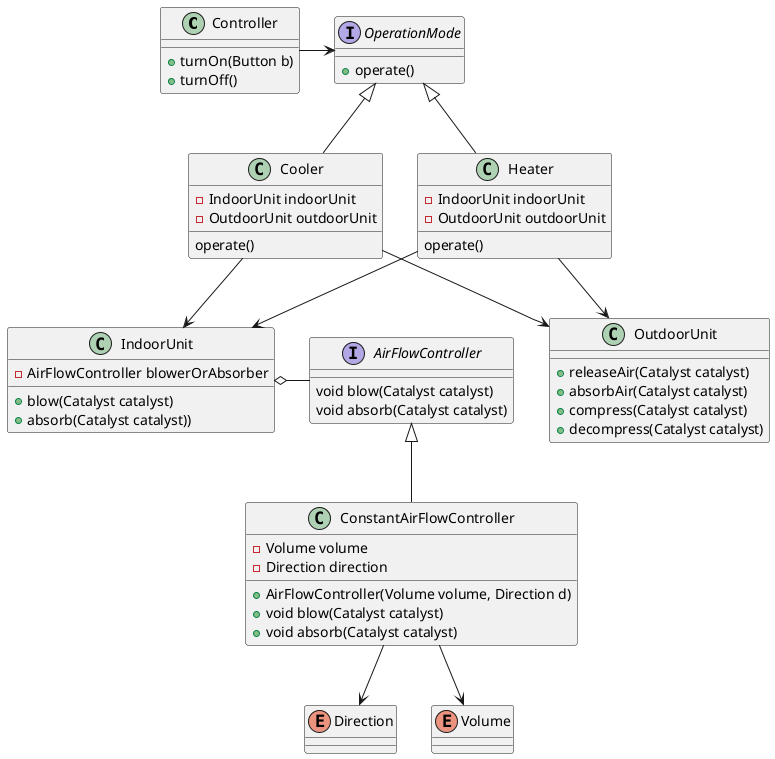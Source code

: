 @startuml
'https://plantuml.com/class-diagram

'基本的には冷房と暖房の２つしか選べない
'風向の指定しかできない
'温度センサー未実装

class Controller {
+turnOn(Button b)
+turnOff()
}

Controller -right-> OperationMode

interface OperationMode {
+operate()
}

OperationMode <|-- Cooler
OperationMode <|-- Heater

class Cooler {
-IndoorUnit indoorUnit
-OutdoorUnit outdoorUnit
operate()
}

Cooler --> IndoorUnit
Cooler --> OutdoorUnit

class Heater {
-IndoorUnit indoorUnit
-OutdoorUnit outdoorUnit
operate()
}

Heater --> IndoorUnit
Heater --> OutdoorUnit


'意図がindoorUnitと少し違うことを明確にするためにあえて違う名前にしてみた
class OutdoorUnit {
+releaseAir(Catalyst catalyst)
+absorbAir(Catalyst catalyst)
+compress(Catalyst catalyst)
+decompress(Catalyst catalyst)
}

class IndoorUnit {
-AirFlowController blowerOrAbsorber
+blow(Catalyst catalyst)
+absorb(Catalyst catalyst))
}

IndoorUnit o-right- AirFlowController

interface AirFlowController {
void blow(Catalyst catalyst)
void absorb(Catalyst catalyst)
}

AirFlowController <|-- ConstantAirFlowController
'TODO: autoとかの実装を後ほどする

class ConstantAirFlowController {
-Volume volume
-Direction direction
+AirFlowController(Volume volume, Direction d)
+void blow(Catalyst catalyst)
+void absorb(Catalyst catalyst)
}

ConstantAirFlowController --> Direction
ConstantAirFlowController --> Volume

enum Direction {
}

enum Volume {
}

@enduml